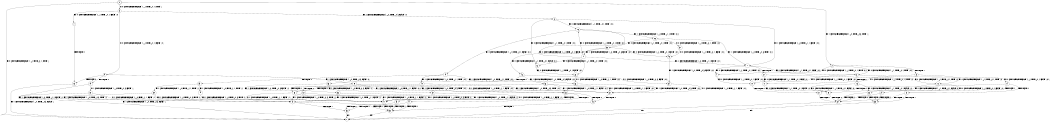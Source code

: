 digraph BCG {
size = "7, 10.5";
center = TRUE;
node [shape = circle];
0 [peripheries = 2];
0 -> 1 [label = "EX !0 !ATOMIC_EXCH_BRANCH (1, +1, TRUE, +0, 1, TRUE) !::"];
0 -> 2 [label = "EX !1 !ATOMIC_EXCH_BRANCH (1, +0, TRUE, +0, 3, TRUE) !::"];
0 -> 3 [label = "EX !0 !ATOMIC_EXCH_BRANCH (1, +1, TRUE, +0, 1, TRUE) !::"];
2 -> 4 [label = "EX !0 !ATOMIC_EXCH_BRANCH (1, +1, TRUE, +0, 1, TRUE) !:0:1:"];
2 -> 5 [label = "TERMINATE !1"];
2 -> 6 [label = "EX !0 !ATOMIC_EXCH_BRANCH (1, +1, TRUE, +0, 1, TRUE) !:0:1:"];
3 -> 7 [label = "EX !0 !ATOMIC_EXCH_BRANCH (1, +1, TRUE, +0, 1, FALSE) !:0:"];
3 -> 8 [label = "EX !1 !ATOMIC_EXCH_BRANCH (1, +0, TRUE, +0, 3, FALSE) !:0:"];
3 -> 9 [label = "EX !0 !ATOMIC_EXCH_BRANCH (1, +1, TRUE, +0, 1, FALSE) !:0:"];
4 -> 10 [label = "EX !0 !ATOMIC_EXCH_BRANCH (1, +1, TRUE, +0, 1, FALSE) !:0:1:"];
5 -> 11 [label = "EX !0 !ATOMIC_EXCH_BRANCH (1, +1, TRUE, +0, 1, TRUE) !:0:"];
5 -> 12 [label = "EX !0 !ATOMIC_EXCH_BRANCH (1, +1, TRUE, +0, 1, TRUE) !:0:"];
6 -> 10 [label = "EX !0 !ATOMIC_EXCH_BRANCH (1, +1, TRUE, +0, 1, FALSE) !:0:1:"];
6 -> 13 [label = "TERMINATE !1"];
6 -> 14 [label = "EX !0 !ATOMIC_EXCH_BRANCH (1, +1, TRUE, +0, 1, FALSE) !:0:1:"];
7 -> 15 [label = "TERMINATE !0"];
8 -> 16 [label = "EX !0 !ATOMIC_EXCH_BRANCH (1, +1, TRUE, +0, 1, TRUE) !:0:1:"];
8 -> 17 [label = "EX !1 !ATOMIC_EXCH_BRANCH (1, +0, TRUE, +1, 1, FALSE) !:0:1:"];
8 -> 18 [label = "EX !0 !ATOMIC_EXCH_BRANCH (1, +1, TRUE, +0, 1, TRUE) !:0:1:"];
9 -> 15 [label = "TERMINATE !0"];
9 -> 19 [label = "TERMINATE !0"];
9 -> 20 [label = "EX !1 !ATOMIC_EXCH_BRANCH (1, +0, TRUE, +0, 3, FALSE) !:0:"];
10 -> 21 [label = "TERMINATE !0"];
11 -> 22 [label = "EX !0 !ATOMIC_EXCH_BRANCH (1, +1, TRUE, +0, 1, FALSE) !:0:"];
12 -> 22 [label = "EX !0 !ATOMIC_EXCH_BRANCH (1, +1, TRUE, +0, 1, FALSE) !:0:"];
12 -> 23 [label = "EX !0 !ATOMIC_EXCH_BRANCH (1, +1, TRUE, +0, 1, FALSE) !:0:"];
13 -> 22 [label = "EX !0 !ATOMIC_EXCH_BRANCH (1, +1, TRUE, +0, 1, FALSE) !:0:"];
13 -> 23 [label = "EX !0 !ATOMIC_EXCH_BRANCH (1, +1, TRUE, +0, 1, FALSE) !:0:"];
14 -> 21 [label = "TERMINATE !0"];
14 -> 24 [label = "TERMINATE !1"];
14 -> 25 [label = "TERMINATE !0"];
15 -> 1 [label = "EX !1 !ATOMIC_EXCH_BRANCH (1, +0, TRUE, +0, 3, FALSE) !::"];
16 -> 26 [label = "EX !0 !ATOMIC_EXCH_BRANCH (1, +1, TRUE, +0, 1, FALSE) !:0:1:"];
17 -> 4 [label = "EX !0 !ATOMIC_EXCH_BRANCH (1, +1, TRUE, +0, 1, TRUE) !:0:1:"];
17 -> 27 [label = "TERMINATE !1"];
17 -> 6 [label = "EX !0 !ATOMIC_EXCH_BRANCH (1, +1, TRUE, +0, 1, TRUE) !:0:1:"];
18 -> 26 [label = "EX !0 !ATOMIC_EXCH_BRANCH (1, +1, TRUE, +0, 1, FALSE) !:0:1:"];
18 -> 28 [label = "EX !1 !ATOMIC_EXCH_BRANCH (1, +0, TRUE, +1, 1, TRUE) !:0:1:"];
18 -> 29 [label = "EX !0 !ATOMIC_EXCH_BRANCH (1, +1, TRUE, +0, 1, FALSE) !:0:1:"];
19 -> 1 [label = "EX !1 !ATOMIC_EXCH_BRANCH (1, +0, TRUE, +0, 3, FALSE) !::"];
19 -> 30 [label = "EX !1 !ATOMIC_EXCH_BRANCH (1, +0, TRUE, +0, 3, FALSE) !::"];
20 -> 31 [label = "EX !1 !ATOMIC_EXCH_BRANCH (1, +0, TRUE, +1, 1, FALSE) !:0:1:"];
20 -> 32 [label = "TERMINATE !0"];
20 -> 33 [label = "EX !1 !ATOMIC_EXCH_BRANCH (1, +0, TRUE, +1, 1, FALSE) !:0:1:"];
21 -> 34 [label = "TERMINATE !1"];
22 -> 34 [label = "TERMINATE !0"];
23 -> 34 [label = "TERMINATE !0"];
23 -> 35 [label = "TERMINATE !0"];
24 -> 34 [label = "TERMINATE !0"];
24 -> 35 [label = "TERMINATE !0"];
25 -> 34 [label = "TERMINATE !1"];
25 -> 35 [label = "TERMINATE !1"];
26 -> 36 [label = "EX !1 !ATOMIC_EXCH_BRANCH (1, +0, TRUE, +1, 1, TRUE) !:0:1:"];
27 -> 11 [label = "EX !0 !ATOMIC_EXCH_BRANCH (1, +1, TRUE, +0, 1, TRUE) !:0:"];
27 -> 12 [label = "EX !0 !ATOMIC_EXCH_BRANCH (1, +1, TRUE, +0, 1, TRUE) !:0:"];
28 -> 37 [label = "EX !0 !ATOMIC_EXCH_BRANCH (1, +1, TRUE, +0, 1, TRUE) !:0:1:"];
28 -> 17 [label = "EX !1 !ATOMIC_EXCH_BRANCH (1, +0, TRUE, +0, 3, TRUE) !:0:1:"];
28 -> 38 [label = "EX !0 !ATOMIC_EXCH_BRANCH (1, +1, TRUE, +0, 1, TRUE) !:0:1:"];
29 -> 36 [label = "EX !1 !ATOMIC_EXCH_BRANCH (1, +0, TRUE, +1, 1, TRUE) !:0:1:"];
29 -> 39 [label = "TERMINATE !0"];
29 -> 40 [label = "EX !1 !ATOMIC_EXCH_BRANCH (1, +0, TRUE, +1, 1, TRUE) !:0:1:"];
30 -> 41 [label = "EX !1 !ATOMIC_EXCH_BRANCH (1, +0, TRUE, +1, 1, FALSE) !:1:"];
30 -> 42 [label = "EX !1 !ATOMIC_EXCH_BRANCH (1, +0, TRUE, +1, 1, FALSE) !:1:"];
31 -> 43 [label = "TERMINATE !0"];
32 -> 41 [label = "EX !1 !ATOMIC_EXCH_BRANCH (1, +0, TRUE, +1, 1, FALSE) !:1:"];
32 -> 42 [label = "EX !1 !ATOMIC_EXCH_BRANCH (1, +0, TRUE, +1, 1, FALSE) !:1:"];
33 -> 43 [label = "TERMINATE !0"];
33 -> 44 [label = "TERMINATE !1"];
33 -> 45 [label = "TERMINATE !0"];
34 -> 1 [label = "exit"];
35 -> 1 [label = "exit"];
36 -> 31 [label = "EX !1 !ATOMIC_EXCH_BRANCH (1, +0, TRUE, +0, 3, TRUE) !:0:1:"];
37 -> 46 [label = "EX !0 !ATOMIC_EXCH_BRANCH (1, +1, TRUE, +0, 1, FALSE) !:0:1:"];
38 -> 46 [label = "EX !0 !ATOMIC_EXCH_BRANCH (1, +1, TRUE, +0, 1, FALSE) !:0:1:"];
38 -> 47 [label = "EX !1 !ATOMIC_EXCH_BRANCH (1, +0, TRUE, +0, 3, FALSE) !:0:1:"];
38 -> 48 [label = "EX !0 !ATOMIC_EXCH_BRANCH (1, +1, TRUE, +0, 1, FALSE) !:0:1:"];
39 -> 49 [label = "EX !1 !ATOMIC_EXCH_BRANCH (1, +0, TRUE, +1, 1, TRUE) !:1:"];
39 -> 50 [label = "EX !1 !ATOMIC_EXCH_BRANCH (1, +0, TRUE, +1, 1, TRUE) !:1:"];
40 -> 31 [label = "EX !1 !ATOMIC_EXCH_BRANCH (1, +0, TRUE, +0, 3, TRUE) !:0:1:"];
40 -> 51 [label = "TERMINATE !0"];
40 -> 33 [label = "EX !1 !ATOMIC_EXCH_BRANCH (1, +0, TRUE, +0, 3, TRUE) !:0:1:"];
41 -> 52 [label = "TERMINATE !1"];
42 -> 52 [label = "TERMINATE !1"];
42 -> 53 [label = "TERMINATE !1"];
43 -> 52 [label = "TERMINATE !1"];
44 -> 52 [label = "TERMINATE !0"];
44 -> 53 [label = "TERMINATE !0"];
45 -> 52 [label = "TERMINATE !1"];
45 -> 53 [label = "TERMINATE !1"];
46 -> 54 [label = "EX !1 !ATOMIC_EXCH_BRANCH (1, +0, TRUE, +0, 3, FALSE) !:0:1:"];
47 -> 16 [label = "EX !0 !ATOMIC_EXCH_BRANCH (1, +1, TRUE, +0, 1, TRUE) !:0:1:"];
47 -> 17 [label = "EX !1 !ATOMIC_EXCH_BRANCH (1, +0, TRUE, +1, 1, FALSE) !:0:1:"];
47 -> 18 [label = "EX !0 !ATOMIC_EXCH_BRANCH (1, +1, TRUE, +0, 1, TRUE) !:0:1:"];
48 -> 54 [label = "EX !1 !ATOMIC_EXCH_BRANCH (1, +0, TRUE, +0, 3, FALSE) !:0:1:"];
48 -> 55 [label = "TERMINATE !0"];
48 -> 56 [label = "EX !1 !ATOMIC_EXCH_BRANCH (1, +0, TRUE, +0, 3, FALSE) !:0:1:"];
49 -> 41 [label = "EX !1 !ATOMIC_EXCH_BRANCH (1, +0, TRUE, +0, 3, TRUE) !:1:"];
50 -> 41 [label = "EX !1 !ATOMIC_EXCH_BRANCH (1, +0, TRUE, +0, 3, TRUE) !:1:"];
50 -> 42 [label = "EX !1 !ATOMIC_EXCH_BRANCH (1, +0, TRUE, +0, 3, TRUE) !:1:"];
51 -> 41 [label = "EX !1 !ATOMIC_EXCH_BRANCH (1, +0, TRUE, +0, 3, TRUE) !:1:"];
51 -> 42 [label = "EX !1 !ATOMIC_EXCH_BRANCH (1, +0, TRUE, +0, 3, TRUE) !:1:"];
52 -> 1 [label = "exit"];
53 -> 1 [label = "exit"];
54 -> 31 [label = "EX !1 !ATOMIC_EXCH_BRANCH (1, +0, TRUE, +1, 1, FALSE) !:0:1:"];
55 -> 57 [label = "EX !1 !ATOMIC_EXCH_BRANCH (1, +0, TRUE, +0, 3, FALSE) !:1:"];
55 -> 58 [label = "EX !1 !ATOMIC_EXCH_BRANCH (1, +0, TRUE, +0, 3, FALSE) !:1:"];
56 -> 31 [label = "EX !1 !ATOMIC_EXCH_BRANCH (1, +0, TRUE, +1, 1, FALSE) !:0:1:"];
56 -> 32 [label = "TERMINATE !0"];
56 -> 33 [label = "EX !1 !ATOMIC_EXCH_BRANCH (1, +0, TRUE, +1, 1, FALSE) !:0:1:"];
57 -> 41 [label = "EX !1 !ATOMIC_EXCH_BRANCH (1, +0, TRUE, +1, 1, FALSE) !:1:"];
58 -> 41 [label = "EX !1 !ATOMIC_EXCH_BRANCH (1, +0, TRUE, +1, 1, FALSE) !:1:"];
58 -> 42 [label = "EX !1 !ATOMIC_EXCH_BRANCH (1, +0, TRUE, +1, 1, FALSE) !:1:"];
}
